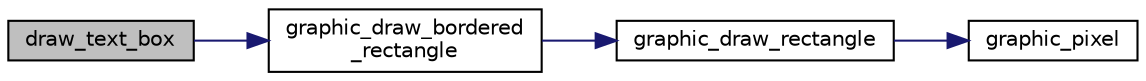 digraph "draw_text_box"
{
 // INTERACTIVE_SVG=YES
 // LATEX_PDF_SIZE
  edge [fontname="Helvetica",fontsize="10",labelfontname="Helvetica",labelfontsize="10"];
  node [fontname="Helvetica",fontsize="10",shape=record];
  rankdir="LR";
  Node1 [label="draw_text_box",height=0.2,width=0.4,color="black", fillcolor="grey75", style="filled", fontcolor="black",tooltip=" "];
  Node1 -> Node2 [color="midnightblue",fontsize="10",style="solid",fontname="Helvetica"];
  Node2 [label="graphic_draw_bordered\l_rectangle",height=0.2,width=0.4,color="black", fillcolor="white", style="filled",URL="$race_8c.html#af00ad95d9349bcbce1982374c4dfa99d",tooltip=" "];
  Node2 -> Node3 [color="midnightblue",fontsize="10",style="solid",fontname="Helvetica"];
  Node3 [label="graphic_draw_rectangle",height=0.2,width=0.4,color="black", fillcolor="white", style="filled",URL="$graphic_8h.html#a187e82de55e220062925b91732a83a33",tooltip=" "];
  Node3 -> Node4 [color="midnightblue",fontsize="10",style="solid",fontname="Helvetica"];
  Node4 [label="graphic_pixel",height=0.2,width=0.4,color="black", fillcolor="white", style="filled",URL="$graphic_8c.html#a1dc47c0dacb0ca6da5f1e97e75e8f1b4",tooltip=" "];
}
